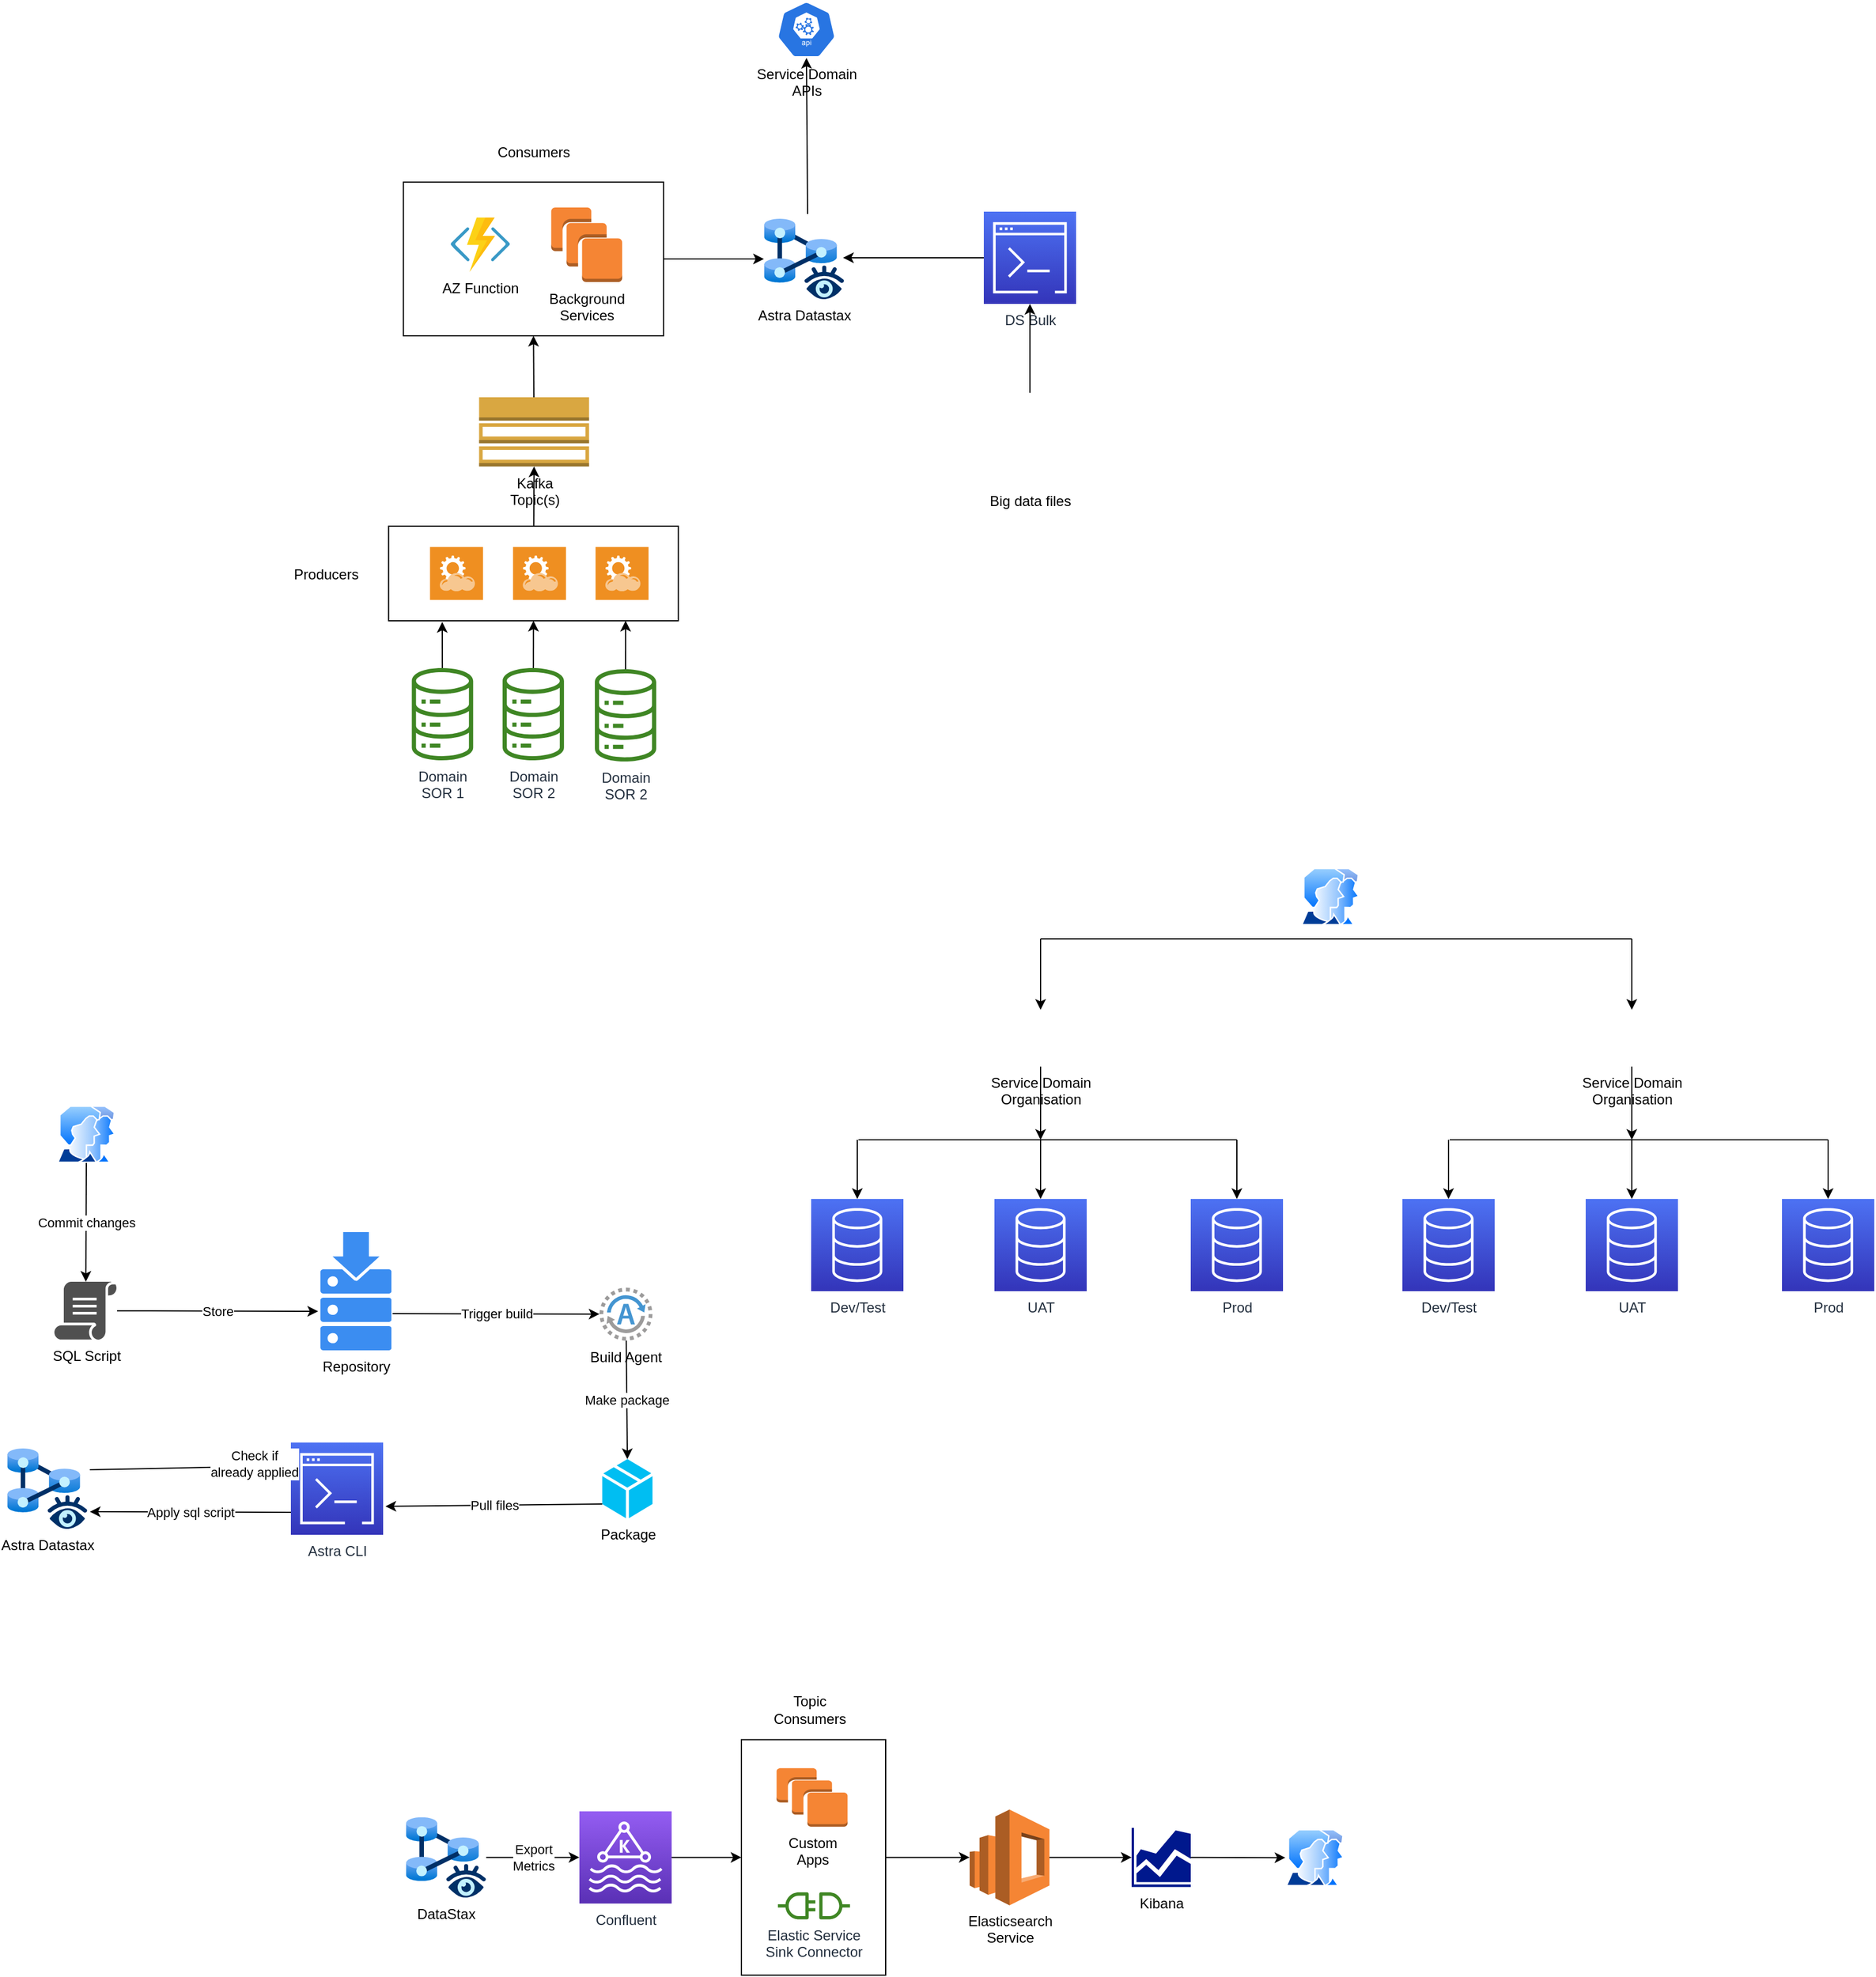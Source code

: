 <mxfile compressed="true" version="21.0.8" type="github"><diagram name="Page-1" id="1WWtFJg5gnQVkGpHGyMK"><mxGraphModel dx="1434" dy="1864" grid="1" gridSize="10" guides="1" tooltips="1" connect="1" arrows="1" fold="1" page="1" pageScale="1" pageWidth="850" pageHeight="1100" math="0" shadow="0"><root><mxCell id="0"/><mxCell id="1" parent="0"/><mxCell id="3eQnTX7OrbTOUSnicE9i-32" value="Repository" style="sketch=0;html=1;aspect=fixed;strokeColor=none;shadow=0;fillColor=#3B8DF1;verticalAlign=top;labelPosition=center;verticalLabelPosition=bottom;shape=mxgraph.gcp2.repository" parent="1" vertex="1"><mxGeometry x="515" y="1038" width="60" height="100" as="geometry"/></mxCell><mxCell id="3eQnTX7OrbTOUSnicE9i-33" value="" style="aspect=fixed;perimeter=ellipsePerimeter;html=1;align=center;shadow=0;dashed=0;spacingTop=3;image;image=img/lib/active_directory/user_accounts.svg;" parent="1" vertex="1"><mxGeometry x="292" y="931" width="50" height="48.5" as="geometry"/></mxCell><mxCell id="3eQnTX7OrbTOUSnicE9i-34" value="SQL Script" style="sketch=0;pointerEvents=1;shadow=0;dashed=0;html=1;strokeColor=none;fillColor=#505050;labelPosition=center;verticalLabelPosition=bottom;verticalAlign=top;outlineConnect=0;align=center;shape=mxgraph.office.concepts.script;" parent="1" vertex="1"><mxGeometry x="290" y="1080" width="53" height="49" as="geometry"/></mxCell><mxCell id="3eQnTX7OrbTOUSnicE9i-40" value="Astra Datastax" style="aspect=fixed;html=1;points=[];align=center;image;fontSize=12;image=img/lib/azure2/other/Managed_Instance_Apache_Cassandra.svg;" parent="1" vertex="1"><mxGeometry x="250" y="1221" width="68" height="68" as="geometry"/></mxCell><mxCell id="3eQnTX7OrbTOUSnicE9i-42" value="Astra CLI" style="sketch=0;points=[[0,0,0],[0.25,0,0],[0.5,0,0],[0.75,0,0],[1,0,0],[0,1,0],[0.25,1,0],[0.5,1,0],[0.75,1,0],[1,1,0],[0,0.25,0],[0,0.5,0],[0,0.75,0],[1,0.25,0],[1,0.5,0],[1,0.75,0]];outlineConnect=0;fontColor=#232F3E;gradientColor=#4D72F3;gradientDirection=north;fillColor=#3334B9;strokeColor=#ffffff;dashed=0;verticalLabelPosition=bottom;verticalAlign=top;align=center;html=1;fontSize=12;fontStyle=0;aspect=fixed;shape=mxgraph.aws4.resourceIcon;resIcon=mxgraph.aws4.command_line_interface;" parent="1" vertex="1"><mxGeometry x="490" y="1216" width="78" height="78" as="geometry"/></mxCell><mxCell id="3eQnTX7OrbTOUSnicE9i-43" value="Commit changes" style="endArrow=classic;html=1;rounded=0;exitX=0.5;exitY=1;exitDx=0;exitDy=0;" parent="1" source="3eQnTX7OrbTOUSnicE9i-33" target="3eQnTX7OrbTOUSnicE9i-34" edge="1"><mxGeometry width="50" height="50" relative="1" as="geometry"><mxPoint x="166" y="1130" as="sourcePoint"/><mxPoint x="216" y="1080" as="targetPoint"/></mxGeometry></mxCell><mxCell id="3eQnTX7OrbTOUSnicE9i-44" value="Store" style="endArrow=classic;html=1;rounded=0;entryX=-0.033;entryY=0.67;entryDx=0;entryDy=0;entryPerimeter=0;" parent="1" source="3eQnTX7OrbTOUSnicE9i-34" target="3eQnTX7OrbTOUSnicE9i-32" edge="1"><mxGeometry width="50" height="50" relative="1" as="geometry"><mxPoint x="406" y="1120" as="sourcePoint"/><mxPoint x="456" y="1070" as="targetPoint"/></mxGeometry></mxCell><mxCell id="3eQnTX7OrbTOUSnicE9i-48" value="Apply sql script" style="endArrow=classic;html=1;rounded=0;entryX=1.029;entryY=0.787;entryDx=0;entryDy=0;entryPerimeter=0;" parent="1" target="3eQnTX7OrbTOUSnicE9i-40" edge="1"><mxGeometry width="50" height="50" relative="1" as="geometry"><mxPoint x="490" y="1275" as="sourcePoint"/><mxPoint x="1369.5" y="1209" as="targetPoint"/></mxGeometry></mxCell><mxCell id="3eQnTX7OrbTOUSnicE9i-62" value="Build Agent" style="shadow=0;dashed=0;html=1;strokeColor=none;fillColor=#4495D1;labelPosition=center;verticalLabelPosition=bottom;verticalAlign=top;align=center;outlineConnect=0;shape=mxgraph.veeam.2d.agent;pointerEvents=1;" parent="1" vertex="1"><mxGeometry x="751" y="1085" width="44.8" height="44.8" as="geometry"/></mxCell><mxCell id="3eQnTX7OrbTOUSnicE9i-63" value="Package" style="verticalLabelPosition=bottom;html=1;verticalAlign=top;align=center;strokeColor=none;fillColor=#00BEF2;shape=mxgraph.azure.cloud_service_package_file;" parent="1" vertex="1"><mxGeometry x="753.3" y="1230" width="42.5" height="50" as="geometry"/></mxCell><mxCell id="3eQnTX7OrbTOUSnicE9i-64" value="Trigger build" style="endArrow=classic;html=1;rounded=0;exitX=1.017;exitY=0.69;exitDx=0;exitDy=0;exitPerimeter=0;" parent="1" source="3eQnTX7OrbTOUSnicE9i-32" target="3eQnTX7OrbTOUSnicE9i-62" edge="1"><mxGeometry width="50" height="50" relative="1" as="geometry"><mxPoint x="626" y="1100" as="sourcePoint"/><mxPoint x="676" y="1050" as="targetPoint"/></mxGeometry></mxCell><mxCell id="3eQnTX7OrbTOUSnicE9i-65" value="Make package" style="endArrow=classic;html=1;rounded=0;entryX=0.5;entryY=0;entryDx=0;entryDy=0;entryPerimeter=0;" parent="1" source="3eQnTX7OrbTOUSnicE9i-62" target="3eQnTX7OrbTOUSnicE9i-63" edge="1"><mxGeometry width="50" height="50" relative="1" as="geometry"><mxPoint x="780" y="1152" as="sourcePoint"/><mxPoint x="955" y="1152" as="targetPoint"/></mxGeometry></mxCell><mxCell id="3eQnTX7OrbTOUSnicE9i-66" value="Pull files" style="endArrow=classic;html=1;rounded=0;exitX=0;exitY=0.76;exitDx=0;exitDy=0;exitPerimeter=0;" parent="1" source="3eQnTX7OrbTOUSnicE9i-63" edge="1"><mxGeometry width="50" height="50" relative="1" as="geometry"><mxPoint x="596" y="1127" as="sourcePoint"/><mxPoint x="570" y="1270" as="targetPoint"/><Array as="points"/></mxGeometry></mxCell><mxCell id="3eQnTX7OrbTOUSnicE9i-70" value="" style="endArrow=classic;html=1;rounded=0;entryX=0;entryY=0.25;entryDx=0;entryDy=0;entryPerimeter=0;exitX=1.029;exitY=0.265;exitDx=0;exitDy=0;exitPerimeter=0;" parent="1" source="3eQnTX7OrbTOUSnicE9i-40" target="3eQnTX7OrbTOUSnicE9i-42" edge="1"><mxGeometry width="50" height="50" relative="1" as="geometry"><mxPoint x="350" y="1210" as="sourcePoint"/><mxPoint x="1230" y="1080" as="targetPoint"/></mxGeometry></mxCell><mxCell id="3eQnTX7OrbTOUSnicE9i-71" value="Check if&lt;br&gt;already applied" style="edgeLabel;html=1;align=center;verticalAlign=middle;resizable=0;points=[];" parent="3eQnTX7OrbTOUSnicE9i-70" vertex="1" connectable="0"><mxGeometry x="0.327" y="3" relative="1" as="geometry"><mxPoint x="26" as="offset"/></mxGeometry></mxCell><mxCell id="gKWTLVMa3NYZlTphm6Kj-8" value="" style="group" parent="1" vertex="1" connectable="0"><mxGeometry x="930" y="730" width="899" height="358" as="geometry"/></mxCell><mxCell id="3eQnTX7OrbTOUSnicE9i-1" value="Service Domain&lt;br&gt;Organisation" style="shape=image;html=1;verticalAlign=top;verticalLabelPosition=bottom;labelBackgroundColor=#ffffff;imageAspect=0;aspect=fixed;image=https://cdn2.iconfinder.com/data/icons/onebit/PNG/network.png" parent="gKWTLVMa3NYZlTphm6Kj-8" vertex="1"><mxGeometry x="170" y="120" width="48" height="48" as="geometry"/></mxCell><mxCell id="3eQnTX7OrbTOUSnicE9i-6" value="UAT" style="sketch=0;points=[[0,0,0],[0.25,0,0],[0.5,0,0],[0.75,0,0],[1,0,0],[0,1,0],[0.25,1,0],[0.5,1,0],[0.75,1,0],[1,1,0],[0,0.25,0],[0,0.5,0],[0,0.75,0],[1,0.25,0],[1,0.5,0],[1,0.75,0]];outlineConnect=0;fontColor=#232F3E;gradientColor=#4D72F3;gradientDirection=north;fillColor=#3334B9;strokeColor=#ffffff;dashed=0;verticalLabelPosition=bottom;verticalAlign=top;align=center;html=1;fontSize=12;fontStyle=0;aspect=fixed;shape=mxgraph.aws4.resourceIcon;resIcon=mxgraph.aws4.database;" parent="gKWTLVMa3NYZlTphm6Kj-8" vertex="1"><mxGeometry x="155" y="280" width="78" height="78" as="geometry"/></mxCell><mxCell id="3eQnTX7OrbTOUSnicE9i-7" value="Prod" style="sketch=0;points=[[0,0,0],[0.25,0,0],[0.5,0,0],[0.75,0,0],[1,0,0],[0,1,0],[0.25,1,0],[0.5,1,0],[0.75,1,0],[1,1,0],[0,0.25,0],[0,0.5,0],[0,0.75,0],[1,0.25,0],[1,0.5,0],[1,0.75,0]];outlineConnect=0;fontColor=#232F3E;gradientColor=#4D72F3;gradientDirection=north;fillColor=#3334B9;strokeColor=#ffffff;dashed=0;verticalLabelPosition=bottom;verticalAlign=top;align=center;html=1;fontSize=12;fontStyle=0;aspect=fixed;shape=mxgraph.aws4.resourceIcon;resIcon=mxgraph.aws4.database;" parent="gKWTLVMa3NYZlTphm6Kj-8" vertex="1"><mxGeometry x="321" y="280" width="78" height="78" as="geometry"/></mxCell><mxCell id="3eQnTX7OrbTOUSnicE9i-8" value="Dev/Test" style="sketch=0;points=[[0,0,0],[0.25,0,0],[0.5,0,0],[0.75,0,0],[1,0,0],[0,1,0],[0.25,1,0],[0.5,1,0],[0.75,1,0],[1,1,0],[0,0.25,0],[0,0.5,0],[0,0.75,0],[1,0.25,0],[1,0.5,0],[1,0.75,0]];outlineConnect=0;fontColor=#232F3E;gradientColor=#4D72F3;gradientDirection=north;fillColor=#3334B9;strokeColor=#ffffff;dashed=0;verticalLabelPosition=bottom;verticalAlign=top;align=center;html=1;fontSize=12;fontStyle=0;aspect=fixed;shape=mxgraph.aws4.resourceIcon;resIcon=mxgraph.aws4.database;" parent="gKWTLVMa3NYZlTphm6Kj-8" vertex="1"><mxGeometry y="280" width="78" height="78" as="geometry"/></mxCell><mxCell id="3eQnTX7OrbTOUSnicE9i-9" value="" style="endArrow=none;html=1;rounded=0;" parent="gKWTLVMa3NYZlTphm6Kj-8" edge="1"><mxGeometry width="50" height="50" relative="1" as="geometry"><mxPoint x="40" y="230" as="sourcePoint"/><mxPoint x="360" y="230" as="targetPoint"/></mxGeometry></mxCell><mxCell id="3eQnTX7OrbTOUSnicE9i-10" value="" style="endArrow=classic;html=1;rounded=0;entryX=0.5;entryY=0;entryDx=0;entryDy=0;entryPerimeter=0;" parent="gKWTLVMa3NYZlTphm6Kj-8" target="3eQnTX7OrbTOUSnicE9i-7" edge="1"><mxGeometry width="50" height="50" relative="1" as="geometry"><mxPoint x="360" y="230" as="sourcePoint"/><mxPoint x="480" y="190" as="targetPoint"/></mxGeometry></mxCell><mxCell id="3eQnTX7OrbTOUSnicE9i-11" value="" style="endArrow=classic;html=1;rounded=0;entryX=0.5;entryY=0;entryDx=0;entryDy=0;entryPerimeter=0;" parent="gKWTLVMa3NYZlTphm6Kj-8" target="3eQnTX7OrbTOUSnicE9i-8" edge="1"><mxGeometry width="50" height="50" relative="1" as="geometry"><mxPoint x="39" y="230" as="sourcePoint"/><mxPoint x="-80" y="230" as="targetPoint"/></mxGeometry></mxCell><mxCell id="3eQnTX7OrbTOUSnicE9i-12" value="" style="endArrow=classic;html=1;rounded=0;entryX=0.5;entryY=0;entryDx=0;entryDy=0;entryPerimeter=0;" parent="gKWTLVMa3NYZlTphm6Kj-8" target="3eQnTX7OrbTOUSnicE9i-6" edge="1"><mxGeometry width="50" height="50" relative="1" as="geometry"><mxPoint x="194" y="230" as="sourcePoint"/><mxPoint x="350" y="150" as="targetPoint"/></mxGeometry></mxCell><mxCell id="3eQnTX7OrbTOUSnicE9i-13" value="" style="endArrow=classic;html=1;rounded=0;exitX=0.5;exitY=1;exitDx=0;exitDy=0;" parent="gKWTLVMa3NYZlTphm6Kj-8" source="3eQnTX7OrbTOUSnicE9i-1" edge="1"><mxGeometry width="50" height="50" relative="1" as="geometry"><mxPoint x="290" y="180" as="sourcePoint"/><mxPoint x="194" y="230" as="targetPoint"/></mxGeometry></mxCell><mxCell id="3eQnTX7OrbTOUSnicE9i-14" value="" style="aspect=fixed;perimeter=ellipsePerimeter;html=1;align=center;shadow=0;dashed=0;spacingTop=3;image;image=img/lib/active_directory/user_accounts.svg;" parent="gKWTLVMa3NYZlTphm6Kj-8" vertex="1"><mxGeometry x="414" width="50" height="48.5" as="geometry"/></mxCell><mxCell id="3eQnTX7OrbTOUSnicE9i-15" value="Service Domain&lt;br&gt;Organisation" style="shape=image;html=1;verticalAlign=top;verticalLabelPosition=bottom;labelBackgroundColor=#ffffff;imageAspect=0;aspect=fixed;image=https://cdn2.iconfinder.com/data/icons/onebit/PNG/network.png" parent="gKWTLVMa3NYZlTphm6Kj-8" vertex="1"><mxGeometry x="670" y="120" width="48" height="48" as="geometry"/></mxCell><mxCell id="3eQnTX7OrbTOUSnicE9i-16" value="UAT" style="sketch=0;points=[[0,0,0],[0.25,0,0],[0.5,0,0],[0.75,0,0],[1,0,0],[0,1,0],[0.25,1,0],[0.5,1,0],[0.75,1,0],[1,1,0],[0,0.25,0],[0,0.5,0],[0,0.75,0],[1,0.25,0],[1,0.5,0],[1,0.75,0]];outlineConnect=0;fontColor=#232F3E;gradientColor=#4D72F3;gradientDirection=north;fillColor=#3334B9;strokeColor=#ffffff;dashed=0;verticalLabelPosition=bottom;verticalAlign=top;align=center;html=1;fontSize=12;fontStyle=0;aspect=fixed;shape=mxgraph.aws4.resourceIcon;resIcon=mxgraph.aws4.database;" parent="gKWTLVMa3NYZlTphm6Kj-8" vertex="1"><mxGeometry x="655" y="280" width="78" height="78" as="geometry"/></mxCell><mxCell id="3eQnTX7OrbTOUSnicE9i-17" value="Prod" style="sketch=0;points=[[0,0,0],[0.25,0,0],[0.5,0,0],[0.75,0,0],[1,0,0],[0,1,0],[0.25,1,0],[0.5,1,0],[0.75,1,0],[1,1,0],[0,0.25,0],[0,0.5,0],[0,0.75,0],[1,0.25,0],[1,0.5,0],[1,0.75,0]];outlineConnect=0;fontColor=#232F3E;gradientColor=#4D72F3;gradientDirection=north;fillColor=#3334B9;strokeColor=#ffffff;dashed=0;verticalLabelPosition=bottom;verticalAlign=top;align=center;html=1;fontSize=12;fontStyle=0;aspect=fixed;shape=mxgraph.aws4.resourceIcon;resIcon=mxgraph.aws4.database;" parent="gKWTLVMa3NYZlTphm6Kj-8" vertex="1"><mxGeometry x="821" y="280" width="78" height="78" as="geometry"/></mxCell><mxCell id="3eQnTX7OrbTOUSnicE9i-18" value="Dev/Test" style="sketch=0;points=[[0,0,0],[0.25,0,0],[0.5,0,0],[0.75,0,0],[1,0,0],[0,1,0],[0.25,1,0],[0.5,1,0],[0.75,1,0],[1,1,0],[0,0.25,0],[0,0.5,0],[0,0.75,0],[1,0.25,0],[1,0.5,0],[1,0.75,0]];outlineConnect=0;fontColor=#232F3E;gradientColor=#4D72F3;gradientDirection=north;fillColor=#3334B9;strokeColor=#ffffff;dashed=0;verticalLabelPosition=bottom;verticalAlign=top;align=center;html=1;fontSize=12;fontStyle=0;aspect=fixed;shape=mxgraph.aws4.resourceIcon;resIcon=mxgraph.aws4.database;" parent="gKWTLVMa3NYZlTphm6Kj-8" vertex="1"><mxGeometry x="500" y="280" width="78" height="78" as="geometry"/></mxCell><mxCell id="3eQnTX7OrbTOUSnicE9i-19" value="" style="endArrow=none;html=1;rounded=0;" parent="gKWTLVMa3NYZlTphm6Kj-8" edge="1"><mxGeometry width="50" height="50" relative="1" as="geometry"><mxPoint x="540" y="230" as="sourcePoint"/><mxPoint x="860" y="230" as="targetPoint"/></mxGeometry></mxCell><mxCell id="3eQnTX7OrbTOUSnicE9i-20" value="" style="endArrow=classic;html=1;rounded=0;entryX=0.5;entryY=0;entryDx=0;entryDy=0;entryPerimeter=0;" parent="gKWTLVMa3NYZlTphm6Kj-8" target="3eQnTX7OrbTOUSnicE9i-17" edge="1"><mxGeometry width="50" height="50" relative="1" as="geometry"><mxPoint x="860" y="230" as="sourcePoint"/><mxPoint x="980" y="190" as="targetPoint"/></mxGeometry></mxCell><mxCell id="3eQnTX7OrbTOUSnicE9i-21" value="" style="endArrow=classic;html=1;rounded=0;entryX=0.5;entryY=0;entryDx=0;entryDy=0;entryPerimeter=0;" parent="gKWTLVMa3NYZlTphm6Kj-8" target="3eQnTX7OrbTOUSnicE9i-18" edge="1"><mxGeometry width="50" height="50" relative="1" as="geometry"><mxPoint x="539" y="230" as="sourcePoint"/><mxPoint x="420" y="230" as="targetPoint"/></mxGeometry></mxCell><mxCell id="3eQnTX7OrbTOUSnicE9i-22" value="" style="endArrow=classic;html=1;rounded=0;entryX=0.5;entryY=0;entryDx=0;entryDy=0;entryPerimeter=0;" parent="gKWTLVMa3NYZlTphm6Kj-8" target="3eQnTX7OrbTOUSnicE9i-16" edge="1"><mxGeometry width="50" height="50" relative="1" as="geometry"><mxPoint x="694" y="230" as="sourcePoint"/><mxPoint x="850" y="150" as="targetPoint"/></mxGeometry></mxCell><mxCell id="3eQnTX7OrbTOUSnicE9i-23" value="" style="endArrow=classic;html=1;rounded=0;exitX=0.5;exitY=1;exitDx=0;exitDy=0;" parent="gKWTLVMa3NYZlTphm6Kj-8" source="3eQnTX7OrbTOUSnicE9i-15" edge="1"><mxGeometry width="50" height="50" relative="1" as="geometry"><mxPoint x="790" y="180" as="sourcePoint"/><mxPoint x="694" y="230" as="targetPoint"/></mxGeometry></mxCell><mxCell id="3eQnTX7OrbTOUSnicE9i-24" value="" style="endArrow=none;html=1;rounded=0;" parent="gKWTLVMa3NYZlTphm6Kj-8" edge="1"><mxGeometry width="50" height="50" relative="1" as="geometry"><mxPoint x="194" y="60" as="sourcePoint"/><mxPoint x="694" y="60" as="targetPoint"/></mxGeometry></mxCell><mxCell id="3eQnTX7OrbTOUSnicE9i-25" value="" style="endArrow=classic;html=1;rounded=0;entryX=0.5;entryY=0;entryDx=0;entryDy=0;" parent="gKWTLVMa3NYZlTphm6Kj-8" target="3eQnTX7OrbTOUSnicE9i-1" edge="1"><mxGeometry width="50" height="50" relative="1" as="geometry"><mxPoint x="194" y="60" as="sourcePoint"/><mxPoint x="454" y="130" as="targetPoint"/></mxGeometry></mxCell><mxCell id="3eQnTX7OrbTOUSnicE9i-26" value="" style="endArrow=classic;html=1;rounded=0;entryX=0.5;entryY=0;entryDx=0;entryDy=0;" parent="gKWTLVMa3NYZlTphm6Kj-8" target="3eQnTX7OrbTOUSnicE9i-15" edge="1"><mxGeometry width="50" height="50" relative="1" as="geometry"><mxPoint x="694" y="60" as="sourcePoint"/><mxPoint x="574" y="90" as="targetPoint"/></mxGeometry></mxCell><mxCell id="9549YKmKL1O7AeqfVXYR-1" value="Astra Datastax" style="aspect=fixed;html=1;points=[];align=center;image;fontSize=12;image=img/lib/azure2/other/Managed_Instance_Apache_Cassandra.svg;" parent="1" vertex="1"><mxGeometry x="890.0" y="181" width="68" height="68" as="geometry"/></mxCell><mxCell id="9549YKmKL1O7AeqfVXYR-2" value="DS Bulk" style="sketch=0;points=[[0,0,0],[0.25,0,0],[0.5,0,0],[0.75,0,0],[1,0,0],[0,1,0],[0.25,1,0],[0.5,1,0],[0.75,1,0],[1,1,0],[0,0.25,0],[0,0.5,0],[0,0.75,0],[1,0.25,0],[1,0.5,0],[1,0.75,0]];outlineConnect=0;fontColor=#232F3E;gradientColor=#4D72F3;gradientDirection=north;fillColor=#3334B9;strokeColor=#ffffff;dashed=0;verticalLabelPosition=bottom;verticalAlign=top;align=center;html=1;fontSize=12;fontStyle=0;aspect=fixed;shape=mxgraph.aws4.resourceIcon;resIcon=mxgraph.aws4.command_line_interface;" parent="1" vertex="1"><mxGeometry x="1076" y="175" width="78" height="78" as="geometry"/></mxCell><mxCell id="9549YKmKL1O7AeqfVXYR-3" value="Big data files" style="shape=image;html=1;verticalAlign=top;verticalLabelPosition=bottom;labelBackgroundColor=#ffffff;imageAspect=0;aspect=fixed;image=https://cdn3.iconfinder.com/data/icons/cad-database-presentation-spreadsheet-vector-fil-2/512/19-128.png" parent="1" vertex="1"><mxGeometry x="1076" y="328.25" width="78" height="78" as="geometry"/></mxCell><mxCell id="9549YKmKL1O7AeqfVXYR-7" value="Service Domain&lt;br&gt;APIs" style="sketch=0;html=1;dashed=0;whitespace=wrap;fillColor=#2875E2;strokeColor=#ffffff;points=[[0.005,0.63,0],[0.1,0.2,0],[0.9,0.2,0],[0.5,0,0],[0.995,0.63,0],[0.72,0.99,0],[0.5,1,0],[0.28,0.99,0]];verticalLabelPosition=bottom;align=center;verticalAlign=top;shape=mxgraph.kubernetes.icon;prIcon=api" parent="1" vertex="1"><mxGeometry x="901.0" y="-3" width="50" height="48" as="geometry"/></mxCell><mxCell id="9549YKmKL1O7AeqfVXYR-12" value="Kafka&lt;br&gt;Topic(s)" style="outlineConnect=0;dashed=0;verticalLabelPosition=bottom;verticalAlign=top;align=center;html=1;shape=mxgraph.aws3.topic_2;fillColor=#D9A741;gradientColor=none;" parent="1" vertex="1"><mxGeometry x="649.16" y="332" width="93" height="58.5" as="geometry"/></mxCell><mxCell id="gKWTLVMa3NYZlTphm6Kj-7" value="" style="group" parent="1" vertex="1" connectable="0"><mxGeometry x="585.16" y="150" width="220" height="130" as="geometry"/></mxCell><mxCell id="gKWTLVMa3NYZlTphm6Kj-6" value="" style="rounded=0;whiteSpace=wrap;html=1;" parent="gKWTLVMa3NYZlTphm6Kj-7" vertex="1"><mxGeometry width="220" height="130" as="geometry"/></mxCell><mxCell id="gKWTLVMa3NYZlTphm6Kj-5" value="Background&lt;br&gt;Services" style="outlineConnect=0;dashed=0;verticalLabelPosition=bottom;verticalAlign=top;align=center;html=1;shape=mxgraph.aws3.instances;fillColor=#F58534;gradientColor=none;" parent="gKWTLVMa3NYZlTphm6Kj-7" vertex="1"><mxGeometry x="125" y="21.5" width="60" height="63" as="geometry"/></mxCell><mxCell id="9549YKmKL1O7AeqfVXYR-9" value="AZ Function" style="sketch=0;aspect=fixed;html=1;points=[];align=center;image;fontSize=12;image=img/lib/mscae/Functions.svg;" parent="gKWTLVMa3NYZlTphm6Kj-7" vertex="1"><mxGeometry x="40" y="30" width="50" height="46" as="geometry"/></mxCell><mxCell id="gKWTLVMa3NYZlTphm6Kj-10" value="" style="endArrow=classic;html=1;rounded=0;entryX=0.5;entryY=1;entryDx=0;entryDy=0;" parent="1" source="9549YKmKL1O7AeqfVXYR-12" target="gKWTLVMa3NYZlTphm6Kj-6" edge="1"><mxGeometry width="50" height="50" relative="1" as="geometry"><mxPoint x="691.16" y="360" as="sourcePoint"/><mxPoint x="741.16" y="310" as="targetPoint"/></mxGeometry></mxCell><mxCell id="gKWTLVMa3NYZlTphm6Kj-11" value="" style="endArrow=classic;html=1;rounded=0;exitX=1;exitY=0.5;exitDx=0;exitDy=0;" parent="1" source="gKWTLVMa3NYZlTphm6Kj-6" target="9549YKmKL1O7AeqfVXYR-1" edge="1"><mxGeometry width="50" height="50" relative="1" as="geometry"><mxPoint x="701.16" y="150" as="sourcePoint"/><mxPoint x="771.16" y="80" as="targetPoint"/></mxGeometry></mxCell><mxCell id="gKWTLVMa3NYZlTphm6Kj-12" value="" style="endArrow=classic;html=1;rounded=0;entryX=0.985;entryY=0.485;entryDx=0;entryDy=0;entryPerimeter=0;" parent="1" source="9549YKmKL1O7AeqfVXYR-2" target="9549YKmKL1O7AeqfVXYR-1" edge="1"><mxGeometry width="50" height="50" relative="1" as="geometry"><mxPoint x="1051.16" y="140" as="sourcePoint"/><mxPoint x="1101.16" y="90" as="targetPoint"/></mxGeometry></mxCell><mxCell id="gKWTLVMa3NYZlTphm6Kj-13" value="" style="endArrow=classic;html=1;rounded=0;entryX=0.5;entryY=1;entryDx=0;entryDy=0;entryPerimeter=0;exitX=0.5;exitY=0;exitDx=0;exitDy=0;" parent="1" source="9549YKmKL1O7AeqfVXYR-3" target="9549YKmKL1O7AeqfVXYR-2" edge="1"><mxGeometry width="50" height="50" relative="1" as="geometry"><mxPoint x="1235.16" y="310" as="sourcePoint"/><mxPoint x="1285.16" y="260" as="targetPoint"/></mxGeometry></mxCell><mxCell id="gKWTLVMa3NYZlTphm6Kj-14" value="" style="endArrow=classic;html=1;rounded=0;entryX=0.5;entryY=1;entryDx=0;entryDy=0;entryPerimeter=0;exitX=0.544;exitY=-0.059;exitDx=0;exitDy=0;exitPerimeter=0;" parent="1" source="9549YKmKL1O7AeqfVXYR-1" target="9549YKmKL1O7AeqfVXYR-7" edge="1"><mxGeometry width="50" height="50" relative="1" as="geometry"><mxPoint x="918.16" y="10" as="sourcePoint"/><mxPoint x="968.16" y="-40" as="targetPoint"/></mxGeometry></mxCell><mxCell id="gKWTLVMa3NYZlTphm6Kj-16" value="Domain&lt;br&gt;SOR 2" style="sketch=0;outlineConnect=0;fontColor=#232F3E;gradientColor=none;fillColor=#3F8624;strokeColor=none;dashed=0;verticalLabelPosition=bottom;verticalAlign=top;align=center;html=1;fontSize=12;fontStyle=0;aspect=fixed;pointerEvents=1;shape=mxgraph.aws4.iot_analytics_data_store;" parent="1" vertex="1"><mxGeometry x="668.0" y="561" width="54" height="78" as="geometry"/></mxCell><mxCell id="gKWTLVMa3NYZlTphm6Kj-2" value="Domain&lt;br&gt;SOR 1" style="sketch=0;outlineConnect=0;fontColor=#232F3E;gradientColor=none;fillColor=#3F8624;strokeColor=none;dashed=0;verticalLabelPosition=bottom;verticalAlign=top;align=center;html=1;fontSize=12;fontStyle=0;aspect=fixed;pointerEvents=1;shape=mxgraph.aws4.iot_analytics_data_store;" parent="1" vertex="1"><mxGeometry x="591.2" y="561" width="54" height="78" as="geometry"/></mxCell><mxCell id="gKWTLVMa3NYZlTphm6Kj-25" value="Consumers" style="text;html=1;strokeColor=none;fillColor=none;align=center;verticalAlign=middle;whiteSpace=wrap;rounded=0;" parent="1" vertex="1"><mxGeometry x="648.16" y="110" width="95" height="30" as="geometry"/></mxCell><mxCell id="W6CCKPvw-JRqg8Iq3mEV-5" value="" style="group" parent="1" vertex="1" connectable="0"><mxGeometry x="572.66" y="460" width="245" height="90" as="geometry"/></mxCell><mxCell id="W6CCKPvw-JRqg8Iq3mEV-1" value="" style="rounded=0;whiteSpace=wrap;html=1;" parent="W6CCKPvw-JRqg8Iq3mEV-5" vertex="1"><mxGeometry y="-19" width="245" height="80" as="geometry"/></mxCell><mxCell id="W6CCKPvw-JRqg8Iq3mEV-2" value="" style="shadow=0;dashed=0;html=1;strokeColor=none;fillColor=#EF8F21;labelPosition=center;verticalLabelPosition=bottom;verticalAlign=top;align=center;outlineConnect=0;shape=mxgraph.veeam.2d.restful_apis;" parent="W6CCKPvw-JRqg8Iq3mEV-5" vertex="1"><mxGeometry x="35" y="-1.4" width="44.8" height="44.8" as="geometry"/></mxCell><mxCell id="W6CCKPvw-JRqg8Iq3mEV-3" value="" style="shadow=0;dashed=0;html=1;strokeColor=none;fillColor=#EF8F21;labelPosition=center;verticalLabelPosition=bottom;verticalAlign=top;align=center;outlineConnect=0;shape=mxgraph.veeam.2d.restful_apis;" parent="W6CCKPvw-JRqg8Iq3mEV-5" vertex="1"><mxGeometry x="105.2" y="-1.4" width="44.8" height="44.8" as="geometry"/></mxCell><mxCell id="W6CCKPvw-JRqg8Iq3mEV-4" value="" style="shadow=0;dashed=0;html=1;strokeColor=none;fillColor=#EF8F21;labelPosition=center;verticalLabelPosition=bottom;verticalAlign=top;align=center;outlineConnect=0;shape=mxgraph.veeam.2d.restful_apis;" parent="W6CCKPvw-JRqg8Iq3mEV-5" vertex="1"><mxGeometry x="175" y="-1.4" width="44.8" height="44.8" as="geometry"/></mxCell><mxCell id="W6CCKPvw-JRqg8Iq3mEV-6" value="Domain&lt;br&gt;SOR 2" style="sketch=0;outlineConnect=0;fontColor=#232F3E;gradientColor=none;fillColor=#3F8624;strokeColor=none;dashed=0;verticalLabelPosition=bottom;verticalAlign=top;align=center;html=1;fontSize=12;fontStyle=0;aspect=fixed;pointerEvents=1;shape=mxgraph.aws4.iot_analytics_data_store;" parent="1" vertex="1"><mxGeometry x="746.0" y="562" width="54" height="78" as="geometry"/></mxCell><mxCell id="W6CCKPvw-JRqg8Iq3mEV-7" value="" style="endArrow=classic;html=1;rounded=0;entryX=0.5;entryY=1;entryDx=0;entryDy=0;entryPerimeter=0;" parent="1" source="W6CCKPvw-JRqg8Iq3mEV-1" target="9549YKmKL1O7AeqfVXYR-12" edge="1"><mxGeometry width="50" height="50" relative="1" as="geometry"><mxPoint x="510" y="450" as="sourcePoint"/><mxPoint x="560" y="400" as="targetPoint"/></mxGeometry></mxCell><mxCell id="W6CCKPvw-JRqg8Iq3mEV-8" value="" style="endArrow=classic;html=1;rounded=0;entryX=0.185;entryY=1.013;entryDx=0;entryDy=0;entryPerimeter=0;" parent="1" source="gKWTLVMa3NYZlTphm6Kj-2" target="W6CCKPvw-JRqg8Iq3mEV-1" edge="1"><mxGeometry width="50" height="50" relative="1" as="geometry"><mxPoint x="620" y="560" as="sourcePoint"/><mxPoint x="490" y="560" as="targetPoint"/></mxGeometry></mxCell><mxCell id="W6CCKPvw-JRqg8Iq3mEV-9" value="" style="endArrow=classic;html=1;rounded=0;entryX=0.5;entryY=1;entryDx=0;entryDy=0;" parent="1" source="gKWTLVMa3NYZlTphm6Kj-16" target="W6CCKPvw-JRqg8Iq3mEV-1" edge="1"><mxGeometry width="50" height="50" relative="1" as="geometry"><mxPoint x="670" y="610" as="sourcePoint"/><mxPoint x="720" y="560" as="targetPoint"/></mxGeometry></mxCell><mxCell id="W6CCKPvw-JRqg8Iq3mEV-10" value="" style="endArrow=classic;html=1;rounded=0;entryX=0.818;entryY=1;entryDx=0;entryDy=0;entryPerimeter=0;" parent="1" source="W6CCKPvw-JRqg8Iq3mEV-6" target="W6CCKPvw-JRqg8Iq3mEV-1" edge="1"><mxGeometry width="50" height="50" relative="1" as="geometry"><mxPoint x="770.997" y="596" as="sourcePoint"/><mxPoint x="758.07" y="540" as="targetPoint"/></mxGeometry></mxCell><mxCell id="W6CCKPvw-JRqg8Iq3mEV-11" value="Producers" style="text;html=1;strokeColor=none;fillColor=none;align=center;verticalAlign=middle;whiteSpace=wrap;rounded=0;" parent="1" vertex="1"><mxGeometry x="490" y="467" width="60" height="30" as="geometry"/></mxCell><mxCell id="eVLTPtzq-MgQdZXSjMTp-30" value="" style="group" vertex="1" connectable="0" parent="1"><mxGeometry x="587.16" y="1429.996" width="793.84" height="236.434" as="geometry"/></mxCell><mxCell id="eVLTPtzq-MgQdZXSjMTp-18" value="" style="image;aspect=fixed;perimeter=ellipsePerimeter;html=1;align=center;shadow=0;dashed=0;spacingTop=3;image=img/lib/active_directory/user_accounts.svg;" vertex="1" parent="eVLTPtzq-MgQdZXSjMTp-30"><mxGeometry x="743.84" y="112.854" width="50" height="48.5" as="geometry"/></mxCell><mxCell id="eVLTPtzq-MgQdZXSjMTp-2" value="Confluent" style="sketch=0;points=[[0,0,0],[0.25,0,0],[0.5,0,0],[0.75,0,0],[1,0,0],[0,1,0],[0.25,1,0],[0.5,1,0],[0.75,1,0],[1,1,0],[0,0.25,0],[0,0.5,0],[0,0.75,0],[1,0.25,0],[1,0.5,0],[1,0.75,0]];outlineConnect=0;fontColor=#232F3E;gradientColor=#945DF2;gradientDirection=north;fillColor=#5A30B5;strokeColor=#ffffff;dashed=0;verticalLabelPosition=bottom;verticalAlign=top;align=center;html=1;fontSize=12;fontStyle=0;aspect=fixed;shape=mxgraph.aws4.resourceIcon;resIcon=mxgraph.aws4.managed_streaming_for_kafka;" vertex="1" parent="eVLTPtzq-MgQdZXSjMTp-30"><mxGeometry x="146.84" y="97.854" width="78" height="78" as="geometry"/></mxCell><mxCell id="eVLTPtzq-MgQdZXSjMTp-3" value="Elasticsearch&lt;br&gt;Service" style="outlineConnect=0;dashed=0;verticalLabelPosition=bottom;verticalAlign=top;align=center;html=1;shape=mxgraph.aws3.elasticsearch_service;fillColor=#F58534;gradientColor=none;" vertex="1" parent="eVLTPtzq-MgQdZXSjMTp-30"><mxGeometry x="476.84" y="96.354" width="67.5" height="81" as="geometry"/></mxCell><mxCell id="eVLTPtzq-MgQdZXSjMTp-17" value="Kibana" style="sketch=0;aspect=fixed;pointerEvents=1;shadow=0;dashed=0;html=1;strokeColor=none;labelPosition=center;verticalLabelPosition=bottom;verticalAlign=top;align=center;fillColor=#00188D;shape=mxgraph.mscae.general.graph" vertex="1" parent="eVLTPtzq-MgQdZXSjMTp-30"><mxGeometry x="613.84" y="111.854" width="50" height="50" as="geometry"/></mxCell><mxCell id="eVLTPtzq-MgQdZXSjMTp-20" value="" style="endArrow=classic;html=1;rounded=0;exitX=1;exitY=0.5;exitDx=0;exitDy=0;exitPerimeter=0;entryX=0;entryY=0.5;entryDx=0;entryDy=0;" edge="1" parent="eVLTPtzq-MgQdZXSjMTp-30" source="eVLTPtzq-MgQdZXSjMTp-2" target="eVLTPtzq-MgQdZXSjMTp-13"><mxGeometry width="50" height="50" relative="1" as="geometry"><mxPoint x="962.84" y="383.854" as="sourcePoint"/><mxPoint x="1012.84" y="333.854" as="targetPoint"/></mxGeometry></mxCell><mxCell id="eVLTPtzq-MgQdZXSjMTp-22" value="" style="endArrow=classic;html=1;rounded=0;exitX=1;exitY=0.5;exitDx=0;exitDy=0;" edge="1" parent="eVLTPtzq-MgQdZXSjMTp-30" source="eVLTPtzq-MgQdZXSjMTp-13" target="eVLTPtzq-MgQdZXSjMTp-3"><mxGeometry width="50" height="50" relative="1" as="geometry"><mxPoint x="452.84" y="137.004" as="sourcePoint"/><mxPoint x="857.34" y="340.854" as="targetPoint"/></mxGeometry></mxCell><mxCell id="eVLTPtzq-MgQdZXSjMTp-23" value="" style="endArrow=classic;html=1;rounded=0;exitX=1;exitY=0.5;exitDx=0;exitDy=0;exitPerimeter=0;entryX=0;entryY=0.5;entryDx=0;entryDy=0;entryPerimeter=0;" edge="1" parent="eVLTPtzq-MgQdZXSjMTp-30" source="eVLTPtzq-MgQdZXSjMTp-3" target="eVLTPtzq-MgQdZXSjMTp-17"><mxGeometry width="50" height="50" relative="1" as="geometry"><mxPoint x="957.34" y="250.854" as="sourcePoint"/><mxPoint x="1007.34" y="200.854" as="targetPoint"/></mxGeometry></mxCell><mxCell id="eVLTPtzq-MgQdZXSjMTp-24" value="" style="endArrow=classic;html=1;rounded=0;exitX=1;exitY=0.5;exitDx=0;exitDy=0;exitPerimeter=0;entryX=0;entryY=0.5;entryDx=0;entryDy=0;" edge="1" parent="eVLTPtzq-MgQdZXSjMTp-30" source="eVLTPtzq-MgQdZXSjMTp-17" target="eVLTPtzq-MgQdZXSjMTp-18"><mxGeometry width="50" height="50" relative="1" as="geometry"><mxPoint x="1097.34" y="210.854" as="sourcePoint"/><mxPoint x="1147.34" y="160.854" as="targetPoint"/></mxGeometry></mxCell><mxCell id="eVLTPtzq-MgQdZXSjMTp-1" value="DataStax" style="image;aspect=fixed;html=1;points=[];align=center;fontSize=12;image=img/lib/azure2/other/Managed_Instance_Apache_Cassandra.svg;" vertex="1" parent="eVLTPtzq-MgQdZXSjMTp-30"><mxGeometry y="102.854" width="68" height="68" as="geometry"/></mxCell><mxCell id="eVLTPtzq-MgQdZXSjMTp-19" value="Export&lt;br&gt;Metrics" style="endArrow=classic;html=1;rounded=0;entryX=0;entryY=0.5;entryDx=0;entryDy=0;entryPerimeter=0;" edge="1" parent="eVLTPtzq-MgQdZXSjMTp-30" source="eVLTPtzq-MgQdZXSjMTp-1" target="eVLTPtzq-MgQdZXSjMTp-2"><mxGeometry width="50" height="50" relative="1" as="geometry"><mxPoint x="866.34" y="137.004" as="sourcePoint"/><mxPoint x="916.34" y="87.004" as="targetPoint"/></mxGeometry></mxCell><mxCell id="eVLTPtzq-MgQdZXSjMTp-14" value="Topic Consumers" style="text;html=1;strokeColor=none;fillColor=none;align=center;verticalAlign=middle;whiteSpace=wrap;rounded=0;" vertex="1" parent="eVLTPtzq-MgQdZXSjMTp-30"><mxGeometry x="311.84" width="60" height="23.571" as="geometry"/></mxCell><mxCell id="eVLTPtzq-MgQdZXSjMTp-29" value="" style="group" vertex="1" connectable="0" parent="eVLTPtzq-MgQdZXSjMTp-30"><mxGeometry x="283.84" y="37.284" width="122" height="199.15" as="geometry"/></mxCell><mxCell id="eVLTPtzq-MgQdZXSjMTp-13" value="" style="rounded=0;whiteSpace=wrap;html=1;" vertex="1" parent="eVLTPtzq-MgQdZXSjMTp-29"><mxGeometry width="122" height="199.15" as="geometry"/></mxCell><mxCell id="eVLTPtzq-MgQdZXSjMTp-6" value="Elastic Service&lt;br&gt;Sink Connector" style="sketch=0;outlineConnect=0;fontColor=#232F3E;gradientColor=none;fillColor=#3F8624;strokeColor=none;dashed=0;verticalLabelPosition=bottom;verticalAlign=top;align=center;html=1;fontSize=12;fontStyle=0;aspect=fixed;pointerEvents=1;shape=mxgraph.aws4.connector;" vertex="1" parent="eVLTPtzq-MgQdZXSjMTp-29"><mxGeometry x="30.71" y="129.153" width="61.286" height="22.786" as="geometry"/></mxCell><mxCell id="eVLTPtzq-MgQdZXSjMTp-12" value="Custom&lt;br&gt;Apps" style="outlineConnect=0;dashed=0;verticalLabelPosition=bottom;verticalAlign=top;align=center;html=1;shape=mxgraph.aws3.instances;fillColor=#F58534;gradientColor=none;" vertex="1" parent="eVLTPtzq-MgQdZXSjMTp-29"><mxGeometry x="29.75" y="24.151" width="60" height="49.5" as="geometry"/></mxCell></root></mxGraphModel></diagram></mxfile>